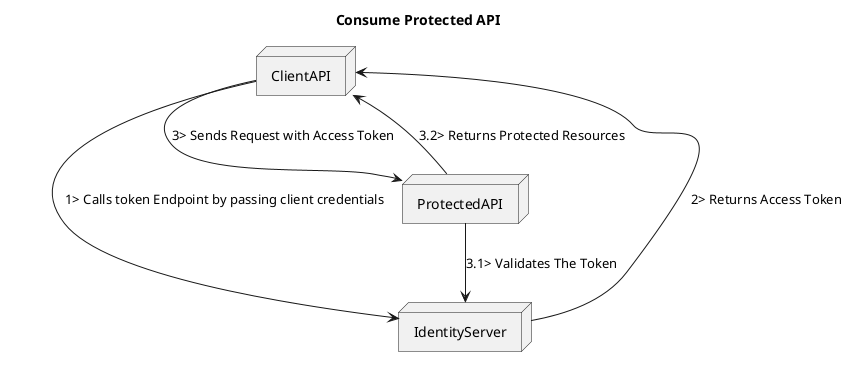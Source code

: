 @startuml Consume Protected API

title Consume Protected API

node "ClientAPI" as ClientAPI
node "IdentityServer" as IdentityServer
node "ProtectedAPI" as ProtectedAPI

ClientAPI --> IdentityServer : "1> Calls token Endpoint by passing client credentials"
IdentityServer --> ClientAPI : "2> Returns Access Token"
ClientAPI --> ProtectedAPI : "3> Sends Request with Access Token"
ProtectedAPI --> IdentityServer : "3.1> Validates The Token"
ProtectedAPI --> ClientAPI : "3.2> Returns Protected Resources"
@enduml